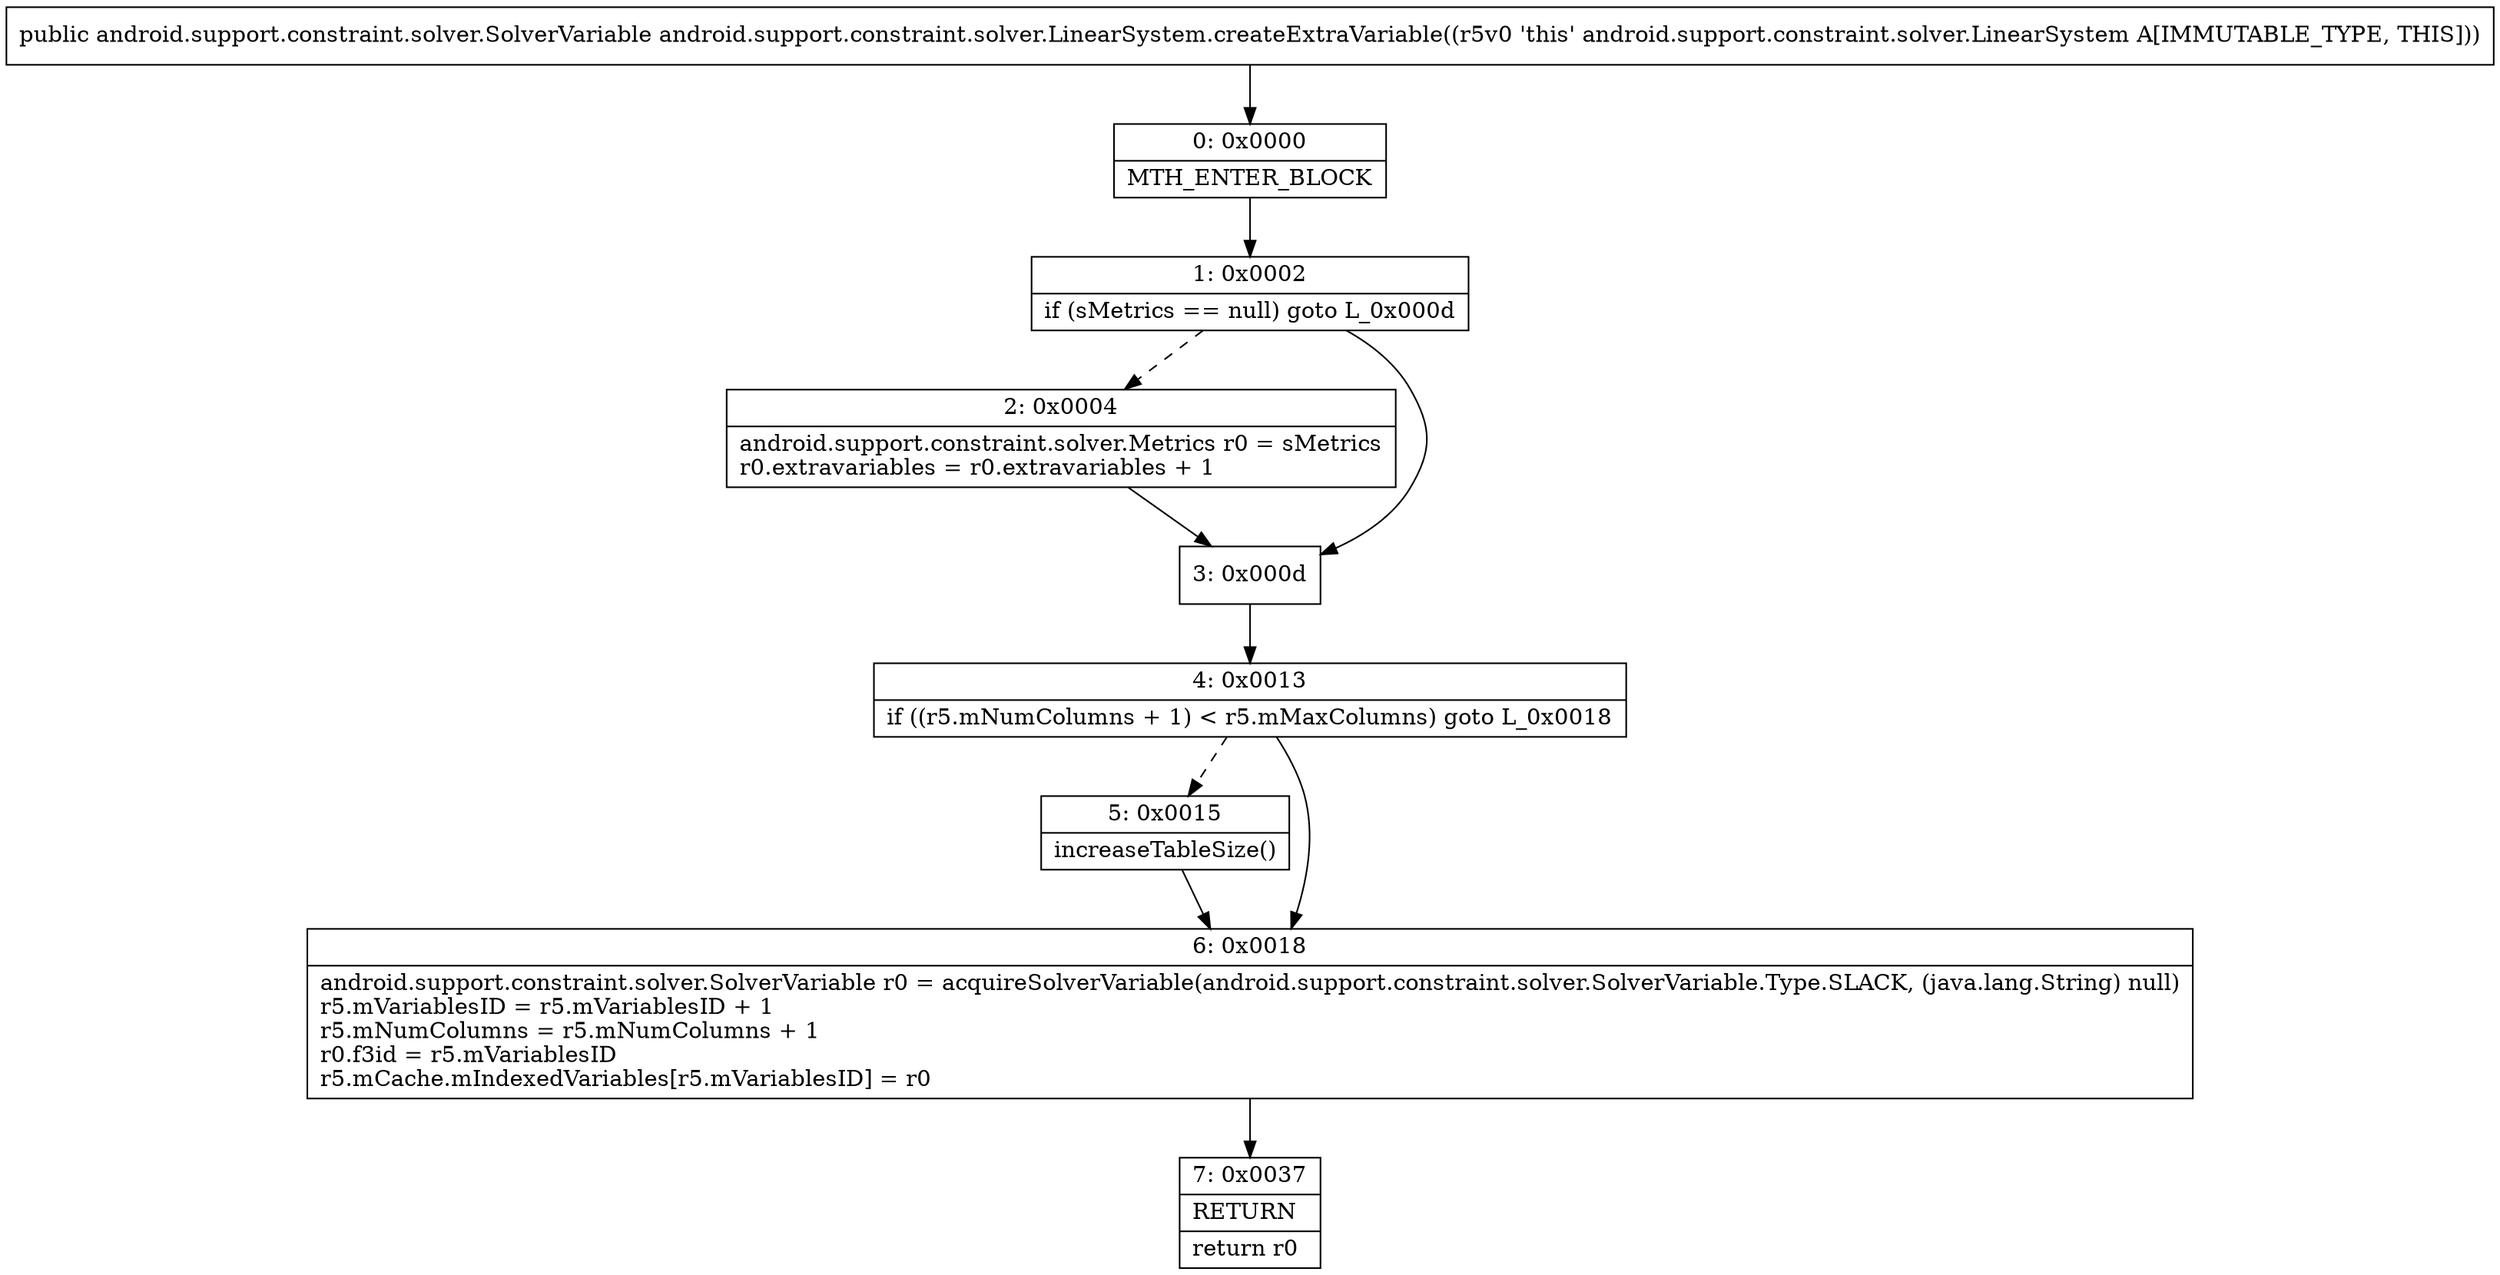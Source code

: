 digraph "CFG forandroid.support.constraint.solver.LinearSystem.createExtraVariable()Landroid\/support\/constraint\/solver\/SolverVariable;" {
Node_0 [shape=record,label="{0\:\ 0x0000|MTH_ENTER_BLOCK\l}"];
Node_1 [shape=record,label="{1\:\ 0x0002|if (sMetrics == null) goto L_0x000d\l}"];
Node_2 [shape=record,label="{2\:\ 0x0004|android.support.constraint.solver.Metrics r0 = sMetrics\lr0.extravariables = r0.extravariables + 1\l}"];
Node_3 [shape=record,label="{3\:\ 0x000d}"];
Node_4 [shape=record,label="{4\:\ 0x0013|if ((r5.mNumColumns + 1) \< r5.mMaxColumns) goto L_0x0018\l}"];
Node_5 [shape=record,label="{5\:\ 0x0015|increaseTableSize()\l}"];
Node_6 [shape=record,label="{6\:\ 0x0018|android.support.constraint.solver.SolverVariable r0 = acquireSolverVariable(android.support.constraint.solver.SolverVariable.Type.SLACK, (java.lang.String) null)\lr5.mVariablesID = r5.mVariablesID + 1\lr5.mNumColumns = r5.mNumColumns + 1\lr0.f3id = r5.mVariablesID\lr5.mCache.mIndexedVariables[r5.mVariablesID] = r0\l}"];
Node_7 [shape=record,label="{7\:\ 0x0037|RETURN\l|return r0\l}"];
MethodNode[shape=record,label="{public android.support.constraint.solver.SolverVariable android.support.constraint.solver.LinearSystem.createExtraVariable((r5v0 'this' android.support.constraint.solver.LinearSystem A[IMMUTABLE_TYPE, THIS])) }"];
MethodNode -> Node_0;
Node_0 -> Node_1;
Node_1 -> Node_2[style=dashed];
Node_1 -> Node_3;
Node_2 -> Node_3;
Node_3 -> Node_4;
Node_4 -> Node_5[style=dashed];
Node_4 -> Node_6;
Node_5 -> Node_6;
Node_6 -> Node_7;
}

